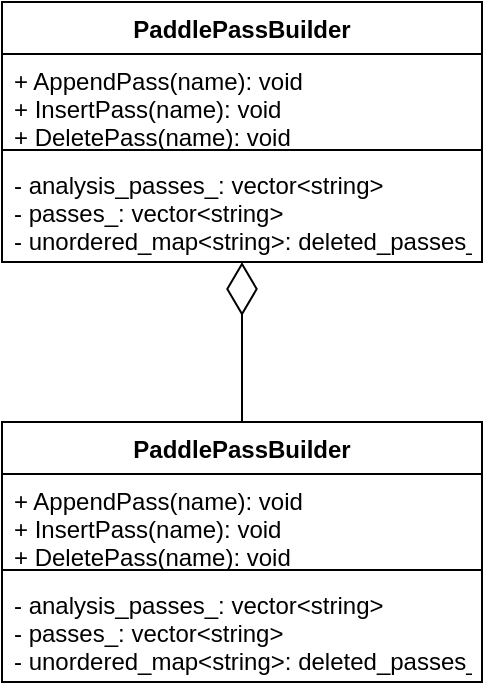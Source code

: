 <mxfile version="20.2.3" type="github" pages="2">
  <diagram id="AWOcZCu43fl_KOLMqHl1" name="pretictor">
    <mxGraphModel dx="1151" dy="602" grid="1" gridSize="10" guides="1" tooltips="1" connect="1" arrows="1" fold="1" page="1" pageScale="1" pageWidth="827" pageHeight="1169" math="0" shadow="0">
      <root>
        <mxCell id="0" />
        <mxCell id="1" parent="0" />
        <mxCell id="0PC621j1DnHE-il28fqa-1" value="PaddlePassBuilder" style="swimlane;fontStyle=1;align=center;verticalAlign=top;childLayout=stackLayout;horizontal=1;startSize=26;horizontalStack=0;resizeParent=1;resizeParentMax=0;resizeLast=0;collapsible=1;marginBottom=0;" vertex="1" parent="1">
          <mxGeometry x="200" y="70" width="240" height="130" as="geometry" />
        </mxCell>
        <mxCell id="0PC621j1DnHE-il28fqa-2" value="+ AppendPass(name): void&#xa;+ InsertPass(name): void&#xa;+ DeletePass(name): void " style="text;strokeColor=none;fillColor=none;align=left;verticalAlign=top;spacingLeft=4;spacingRight=4;overflow=hidden;rotatable=0;points=[[0,0.5],[1,0.5]];portConstraint=eastwest;" vertex="1" parent="0PC621j1DnHE-il28fqa-1">
          <mxGeometry y="26" width="240" height="44" as="geometry" />
        </mxCell>
        <mxCell id="0PC621j1DnHE-il28fqa-3" value="" style="line;strokeWidth=1;fillColor=none;align=left;verticalAlign=middle;spacingTop=-1;spacingLeft=3;spacingRight=3;rotatable=0;labelPosition=right;points=[];portConstraint=eastwest;" vertex="1" parent="0PC621j1DnHE-il28fqa-1">
          <mxGeometry y="70" width="240" height="8" as="geometry" />
        </mxCell>
        <mxCell id="0PC621j1DnHE-il28fqa-4" value="- analysis_passes_: vector&lt;string&gt;&#xa;- passes_: vector&lt;string&gt;&#xa;- unordered_map&lt;string&gt;: deleted_passes_" style="text;strokeColor=none;fillColor=none;align=left;verticalAlign=top;spacingLeft=4;spacingRight=4;overflow=hidden;rotatable=0;points=[[0,0.5],[1,0.5]];portConstraint=eastwest;" vertex="1" parent="0PC621j1DnHE-il28fqa-1">
          <mxGeometry y="78" width="240" height="52" as="geometry" />
        </mxCell>
        <mxCell id="0PC621j1DnHE-il28fqa-5" value="PaddlePassBuilder" style="swimlane;fontStyle=1;align=center;verticalAlign=top;childLayout=stackLayout;horizontal=1;startSize=26;horizontalStack=0;resizeParent=1;resizeParentMax=0;resizeLast=0;collapsible=1;marginBottom=0;" vertex="1" parent="1">
          <mxGeometry x="200" y="280" width="240" height="130" as="geometry" />
        </mxCell>
        <mxCell id="0PC621j1DnHE-il28fqa-6" value="+ AppendPass(name): void&#xa;+ InsertPass(name): void&#xa;+ DeletePass(name): void " style="text;strokeColor=none;fillColor=none;align=left;verticalAlign=top;spacingLeft=4;spacingRight=4;overflow=hidden;rotatable=0;points=[[0,0.5],[1,0.5]];portConstraint=eastwest;" vertex="1" parent="0PC621j1DnHE-il28fqa-5">
          <mxGeometry y="26" width="240" height="44" as="geometry" />
        </mxCell>
        <mxCell id="0PC621j1DnHE-il28fqa-7" value="" style="line;strokeWidth=1;fillColor=none;align=left;verticalAlign=middle;spacingTop=-1;spacingLeft=3;spacingRight=3;rotatable=0;labelPosition=right;points=[];portConstraint=eastwest;" vertex="1" parent="0PC621j1DnHE-il28fqa-5">
          <mxGeometry y="70" width="240" height="8" as="geometry" />
        </mxCell>
        <mxCell id="0PC621j1DnHE-il28fqa-8" value="- analysis_passes_: vector&lt;string&gt;&#xa;- passes_: vector&lt;string&gt;&#xa;- unordered_map&lt;string&gt;: deleted_passes_" style="text;strokeColor=none;fillColor=none;align=left;verticalAlign=top;spacingLeft=4;spacingRight=4;overflow=hidden;rotatable=0;points=[[0,0.5],[1,0.5]];portConstraint=eastwest;" vertex="1" parent="0PC621j1DnHE-il28fqa-5">
          <mxGeometry y="78" width="240" height="52" as="geometry" />
        </mxCell>
        <mxCell id="0PC621j1DnHE-il28fqa-10" value="" style="endArrow=diamondThin;endFill=0;endSize=24;html=1;rounded=0;exitX=0.5;exitY=0;exitDx=0;exitDy=0;" edge="1" parent="1" source="0PC621j1DnHE-il28fqa-5" target="0PC621j1DnHE-il28fqa-4">
          <mxGeometry width="160" relative="1" as="geometry">
            <mxPoint x="450" y="250" as="sourcePoint" />
            <mxPoint x="610" y="250" as="targetPoint" />
          </mxGeometry>
        </mxCell>
      </root>
    </mxGraphModel>
  </diagram>
  <diagram id="8zgrNYFM5kxyyUlaMys1" name="executor">
    <mxGraphModel dx="2256" dy="1790" grid="0" gridSize="10" guides="1" tooltips="1" connect="1" arrows="1" fold="1" page="1" pageScale="1" pageWidth="827" pageHeight="1169" math="0" shadow="0">
      <root>
        <mxCell id="0" />
        <mxCell id="1" parent="0" />
        <mxCell id="7WLHaZvOcK6RHJFrd4OO-1" value="NaiveExecutor" style="swimlane;fontStyle=1;align=center;verticalAlign=top;childLayout=stackLayout;horizontal=1;startSize=26;horizontalStack=0;resizeParent=1;resizeParentMax=0;resizeLast=0;collapsible=1;marginBottom=0;" parent="1" vertex="1">
          <mxGeometry x="-30" y="620" width="330" height="200" as="geometry" />
        </mxCell>
        <mxCell id="7WLHaZvOcK6RHJFrd4OO-2" value="- place_: Place&#xa;- ops_: vector&lt;unique_ptr&lt;OperatorBase&gt;&gt;&#xa;- scope_: Scope*" style="text;strokeColor=none;fillColor=none;align=left;verticalAlign=top;spacingLeft=4;spacingRight=4;overflow=hidden;rotatable=0;points=[[0,0.5],[1,0.5]];portConstraint=eastwest;" parent="7WLHaZvOcK6RHJFrd4OO-1" vertex="1">
          <mxGeometry y="26" width="330" height="44" as="geometry" />
        </mxCell>
        <mxCell id="7WLHaZvOcK6RHJFrd4OO-3" value="" style="line;strokeWidth=1;fillColor=none;align=left;verticalAlign=middle;spacingTop=-1;spacingLeft=3;spacingRight=3;rotatable=0;labelPosition=right;points=[];portConstraint=eastwest;" parent="7WLHaZvOcK6RHJFrd4OO-1" vertex="1">
          <mxGeometry y="70" width="330" height="8" as="geometry" />
        </mxCell>
        <mxCell id="7WLHaZvOcK6RHJFrd4OO-4" value="+ Run(): void&#xa;+ Prepare(scope, desc, block_id, with_feed_fetch_ops): void&#xa;+ CreateVariables(desc, block_id, persistable, scope): void&#xa;+ CleanFeedFetchOps(): void&#xa;+ ResetTrtOps(num): void&#xa;+ FindTensor(name): LoDTensor*&#xa;+ scope(): Scope*&#xa;- CreateOps(desc, block_id, with_feed_fetch_ops): void" style="text;strokeColor=none;fillColor=none;align=left;verticalAlign=top;spacingLeft=4;spacingRight=4;overflow=hidden;rotatable=0;points=[[0,0.5],[1,0.5]];portConstraint=eastwest;" parent="7WLHaZvOcK6RHJFrd4OO-1" vertex="1">
          <mxGeometry y="78" width="330" height="122" as="geometry" />
        </mxCell>
        <mxCell id="7WLHaZvOcK6RHJFrd4OO-5" value="Predictor" style="swimlane;fontStyle=1;align=center;verticalAlign=top;childLayout=stackLayout;horizontal=1;startSize=26;horizontalStack=0;resizeParent=1;resizeParentMax=0;resizeLast=0;collapsible=1;marginBottom=0;" parent="1" vertex="1">
          <mxGeometry x="400" y="-20" width="270" height="190" as="geometry" />
        </mxCell>
        <mxCell id="7WLHaZvOcK6RHJFrd4OO-6" value="+ predictor_: unique_ptr&lt;PaddlePredictor&gt;" style="text;strokeColor=none;fillColor=none;align=left;verticalAlign=top;spacingLeft=4;spacingRight=4;overflow=hidden;rotatable=0;points=[[0,0.5],[1,0.5]];portConstraint=eastwest;" parent="7WLHaZvOcK6RHJFrd4OO-5" vertex="1">
          <mxGeometry y="26" width="270" height="24" as="geometry" />
        </mxCell>
        <mxCell id="7WLHaZvOcK6RHJFrd4OO-7" value="" style="line;strokeWidth=1;fillColor=none;align=left;verticalAlign=middle;spacingTop=-1;spacingLeft=3;spacingRight=3;rotatable=0;labelPosition=right;points=[];portConstraint=eastwest;" parent="7WLHaZvOcK6RHJFrd4OO-5" vertex="1">
          <mxGeometry y="50" width="270" height="8" as="geometry" />
        </mxCell>
        <mxCell id="7WLHaZvOcK6RHJFrd4OO-8" value="+ Predictor(config)&#xa;+ Run(): bool&#xa;+ Clone(): unique_ptr&lt;Predictor&gt;&#xa;+ GetInputHandle(name): unique_ptr&lt;Tensor&gt;&#xa;+ GetOutputHandle(name): unique_ptr&lt;Tensor&gt;&#xa;+ GetInputNames(): vector&lt;string&gt;&#xa;+ GetOutputName(): vector&lt;string&gt;&#xa;+ TryShrinkMemory(): unit64_t&#xa;+ ClearIntermediateTensor(): void" style="text;strokeColor=none;fillColor=none;align=left;verticalAlign=top;spacingLeft=4;spacingRight=4;overflow=hidden;rotatable=0;points=[[0,0.5],[1,0.5]];portConstraint=eastwest;" parent="7WLHaZvOcK6RHJFrd4OO-5" vertex="1">
          <mxGeometry y="58" width="270" height="132" as="geometry" />
        </mxCell>
        <mxCell id="7WLHaZvOcK6RHJFrd4OO-9" value="PaddlePredictor" style="swimlane;fontStyle=1;align=center;verticalAlign=top;childLayout=stackLayout;horizontal=1;startSize=26;horizontalStack=0;resizeParent=1;resizeParentMax=0;resizeLast=0;collapsible=1;marginBottom=0;" parent="1" vertex="1">
          <mxGeometry x="790" y="-20" width="310" height="220" as="geometry" />
        </mxCell>
        <mxCell id="7WLHaZvOcK6RHJFrd4OO-10" value="+ predictor_: unique_ptr&lt;PaddlePredictor&gt;" style="text;strokeColor=none;fillColor=none;align=left;verticalAlign=top;spacingLeft=4;spacingRight=4;overflow=hidden;rotatable=0;points=[[0,0.5],[1,0.5]];portConstraint=eastwest;" parent="7WLHaZvOcK6RHJFrd4OO-9" vertex="1">
          <mxGeometry y="26" width="310" height="24" as="geometry" />
        </mxCell>
        <mxCell id="7WLHaZvOcK6RHJFrd4OO-11" value="" style="line;strokeWidth=1;fillColor=none;align=left;verticalAlign=middle;spacingTop=-1;spacingLeft=3;spacingRight=3;rotatable=0;labelPosition=right;points=[];portConstraint=eastwest;" parent="7WLHaZvOcK6RHJFrd4OO-9" vertex="1">
          <mxGeometry y="50" width="310" height="8" as="geometry" />
        </mxCell>
        <mxCell id="7WLHaZvOcK6RHJFrd4OO-12" value="+ Predictor(config)&#xa;+ Run(inputs, output_data, batch_size): bool&#xa;+ ZeroCopyRun(): bool&#xa;+ Clone(): unique_ptr&lt;PaddlePredictor&gt;&#xa;+ GetInputTensorShape(): map&lt;string, vector&lt;int64_t&gt;&gt;&#xa;+ GetInputTensor(name): unique_ptr&lt;ZeroCopyTensor&gt;&#xa;+ GetOutputTensor(name): unique_ptr&lt;ZeroCopyTensor&gt;&#xa;+ GetInputNames(): vector&lt;string&gt;&#xa;+ GetOutputName(): vector&lt;string&gt;&#xa;+ TryShrinkMemory(): unit64_t&#xa;+ ClearIntermediateTensor(): void" style="text;strokeColor=none;fillColor=none;align=left;verticalAlign=top;spacingLeft=4;spacingRight=4;overflow=hidden;rotatable=0;points=[[0,0.5],[1,0.5]];portConstraint=eastwest;" parent="7WLHaZvOcK6RHJFrd4OO-9" vertex="1">
          <mxGeometry y="58" width="310" height="162" as="geometry" />
        </mxCell>
        <mxCell id="7WLHaZvOcK6RHJFrd4OO-13" value="AnalysisPredictor" style="swimlane;fontStyle=1;align=center;verticalAlign=top;childLayout=stackLayout;horizontal=1;startSize=26;horizontalStack=0;resizeParent=1;resizeParentMax=0;resizeLast=0;collapsible=1;marginBottom=0;" parent="1" vertex="1">
          <mxGeometry x="540" y="320" width="310" height="510" as="geometry" />
        </mxCell>
        <mxCell id="7WLHaZvOcK6RHJFrd4OO-14" value="- config_: AnalysisConfig&#xa;- executor_: unique_ptr&lt;NaiveExecutor&gt;&#xa;- place_: Place&#xa;- scope_: Scope&#xa;- inference_program: shared_ptr&lt;ProgramDesc&gt;&#xa;- op_compatible_map_: OpCompatibleMap&#xa;- feeds_: vector&lt;OpDesc*&gt;&#xa;- fetches_: vector&lt;OpDesc*&gt;&#xa;- feed_tensors_: vector&lt;LoDTensor&gt;&#xa;- predictor_id_: int&#xa;- status_is_cloned_: bool" style="text;strokeColor=none;fillColor=none;align=left;verticalAlign=top;spacingLeft=4;spacingRight=4;overflow=hidden;rotatable=0;points=[[0,0.5],[1,0.5]];portConstraint=eastwest;" parent="7WLHaZvOcK6RHJFrd4OO-13" vertex="1">
          <mxGeometry y="26" width="310" height="184" as="geometry" />
        </mxCell>
        <mxCell id="7WLHaZvOcK6RHJFrd4OO-15" value="" style="line;strokeWidth=1;fillColor=none;align=left;verticalAlign=middle;spacingTop=-1;spacingLeft=3;spacingRight=3;rotatable=0;labelPosition=right;points=[];portConstraint=eastwest;" parent="7WLHaZvOcK6RHJFrd4OO-13" vertex="1">
          <mxGeometry y="210" width="310" height="8" as="geometry" />
        </mxCell>
        <mxCell id="7WLHaZvOcK6RHJFrd4OO-16" value="+ Init(parent_scope, program): bool&#xa;+ Run(inputs, output_data, batch_size): bool&#xa;+ ZeroCopyRun(): bool&#xa;+ Clone(): unique_ptr&lt;PaddlePredictor&gt;&#xa;+ GetInputTensorShape(): map&lt;string, vector&lt;int64_t&gt;&gt;&#xa;+ GetInputTensor(name): unique_ptr&lt;ZeroCopyTensor&gt;&#xa;+ GetOutputTensor(name): unique_ptr&lt;ZeroCopyTensor&gt;&#xa;+ GetInputNames(): vector&lt;string&gt;&#xa;+ GetOutputName(): vector&lt;string&gt;&#xa;+ TryShrinkMemory(): unit64_t&#xa;+ ClearIntermediateTensor(): void&#xa;- PrepareProgram(parent_scope): bool&#xa;- CreateExecutor(): bool&#xa;- PrepareExecutor(): bool&#xa;- LoadProgramDesc(): bool&#xa;- LoadParametors(): bool&#xa;- SetFeed(input_datas, scope): bool&#xa;- GetFetch(output_data, scope): bool&#xa;- StatisticShapeRangeInfo(): void&#xa;- CollectShapeRangeInfo(): void" style="text;strokeColor=none;fillColor=none;align=left;verticalAlign=top;spacingLeft=4;spacingRight=4;overflow=hidden;rotatable=0;points=[[0,0.5],[1,0.5]];portConstraint=eastwest;" parent="7WLHaZvOcK6RHJFrd4OO-13" vertex="1">
          <mxGeometry y="218" width="310" height="292" as="geometry" />
        </mxCell>
        <mxCell id="7WLHaZvOcK6RHJFrd4OO-18" value="AnalysisPredictor" style="swimlane;fontStyle=1;align=center;verticalAlign=top;childLayout=stackLayout;horizontal=1;startSize=26;horizontalStack=0;resizeParent=1;resizeParentMax=0;resizeLast=0;collapsible=1;marginBottom=0;" parent="1" vertex="1">
          <mxGeometry x="790" y="-20" width="310" height="220" as="geometry" />
        </mxCell>
        <mxCell id="7WLHaZvOcK6RHJFrd4OO-19" value="+ predictor_: unique_ptr&lt;PaddlePredictor&gt;" style="text;strokeColor=none;fillColor=none;align=left;verticalAlign=top;spacingLeft=4;spacingRight=4;overflow=hidden;rotatable=0;points=[[0,0.5],[1,0.5]];portConstraint=eastwest;" parent="7WLHaZvOcK6RHJFrd4OO-18" vertex="1">
          <mxGeometry y="26" width="310" height="24" as="geometry" />
        </mxCell>
        <mxCell id="7WLHaZvOcK6RHJFrd4OO-20" value="" style="line;strokeWidth=1;fillColor=none;align=left;verticalAlign=middle;spacingTop=-1;spacingLeft=3;spacingRight=3;rotatable=0;labelPosition=right;points=[];portConstraint=eastwest;" parent="7WLHaZvOcK6RHJFrd4OO-18" vertex="1">
          <mxGeometry y="50" width="310" height="8" as="geometry" />
        </mxCell>
        <mxCell id="7WLHaZvOcK6RHJFrd4OO-21" value="+ Predictor(config)&#xa;+ Run(inputs, output_data, batch_size): bool&#xa;+ ZeroCopyRun(): bool&#xa;+ Clone(): unique_ptr&lt;PaddlePredictor&gt;&#xa;+ GetInputTensorShape(): map&lt;string, vector&lt;int64_t&gt;&gt;&#xa;+ GetInputTensor(name): unique_ptr&lt;ZeroCopyTensor&gt;&#xa;+ GetOutputTensor(name): unique_ptr&lt;ZeroCopyTensor&gt;&#xa;+ GetInputNames(): vector&lt;string&gt;&#xa;+ GetOutputName(): vector&lt;string&gt;&#xa;+ TryShrinkMemory(): unit64_t&#xa;+ ClearIntermediateTensor(): void" style="text;strokeColor=none;fillColor=none;align=left;verticalAlign=top;spacingLeft=4;spacingRight=4;overflow=hidden;rotatable=0;points=[[0,0.5],[1,0.5]];portConstraint=eastwest;" parent="7WLHaZvOcK6RHJFrd4OO-18" vertex="1">
          <mxGeometry y="58" width="310" height="162" as="geometry" />
        </mxCell>
        <mxCell id="7WLHaZvOcK6RHJFrd4OO-24" value="PaddlePredictor" style="swimlane;fontStyle=1;align=center;verticalAlign=top;childLayout=stackLayout;horizontal=1;startSize=26;horizontalStack=0;resizeParent=1;resizeParentMax=0;resizeLast=0;collapsible=1;marginBottom=0;" parent="1" vertex="1">
          <mxGeometry x="790" y="-20" width="310" height="220" as="geometry" />
        </mxCell>
        <mxCell id="7WLHaZvOcK6RHJFrd4OO-25" value="+ predictor_: unique_ptr&lt;PaddlePredictor&gt;" style="text;strokeColor=none;fillColor=none;align=left;verticalAlign=top;spacingLeft=4;spacingRight=4;overflow=hidden;rotatable=0;points=[[0,0.5],[1,0.5]];portConstraint=eastwest;" parent="7WLHaZvOcK6RHJFrd4OO-24" vertex="1">
          <mxGeometry y="26" width="310" height="24" as="geometry" />
        </mxCell>
        <mxCell id="7WLHaZvOcK6RHJFrd4OO-26" value="" style="line;strokeWidth=1;fillColor=none;align=left;verticalAlign=middle;spacingTop=-1;spacingLeft=3;spacingRight=3;rotatable=0;labelPosition=right;points=[];portConstraint=eastwest;" parent="7WLHaZvOcK6RHJFrd4OO-24" vertex="1">
          <mxGeometry y="50" width="310" height="8" as="geometry" />
        </mxCell>
        <mxCell id="7WLHaZvOcK6RHJFrd4OO-27" value="+ Predictor(config)&#xa;+ Run(inputs, output_data, batch_size): bool&#xa;+ ZeroCopyRun(): bool&#xa;+ Clone(): unique_ptr&lt;PaddlePredictor&gt;&#xa;+ GetInputTensorShape(): map&lt;string, vector&lt;int64_t&gt;&gt;&#xa;+ GetInputTensor(name): unique_ptr&lt;ZeroCopyTensor&gt;&#xa;+ GetOutputTensor(name): unique_ptr&lt;ZeroCopyTensor&gt;&#xa;+ GetInputNames(): vector&lt;string&gt;&#xa;+ GetOutputName(): vector&lt;string&gt;&#xa;+ TryShrinkMemory(): unit64_t&#xa;+ ClearIntermediateTensor(): void" style="text;strokeColor=none;fillColor=none;align=left;verticalAlign=top;spacingLeft=4;spacingRight=4;overflow=hidden;rotatable=0;points=[[0,0.5],[1,0.5]];portConstraint=eastwest;" parent="7WLHaZvOcK6RHJFrd4OO-24" vertex="1">
          <mxGeometry y="58" width="310" height="162" as="geometry" />
        </mxCell>
        <mxCell id="7WLHaZvOcK6RHJFrd4OO-29" value="" style="endArrow=block;dashed=1;endFill=0;endSize=12;html=1;rounded=0;entryX=0.682;entryY=1.025;entryDx=0;entryDy=0;entryPerimeter=0;exitX=0.5;exitY=0;exitDx=0;exitDy=0;" parent="1" target="7WLHaZvOcK6RHJFrd4OO-27" edge="1" source="UizxXosjJBzB0mAwTxcn-2">
          <mxGeometry width="160" relative="1" as="geometry">
            <mxPoint x="1104.5" y="270" as="sourcePoint" />
            <mxPoint x="1104.5" y="200" as="targetPoint" />
          </mxGeometry>
        </mxCell>
        <mxCell id="UizxXosjJBzB0mAwTxcn-1" value="1" style="endArrow=open;html=1;endSize=12;startArrow=diamondThin;startSize=14;startFill=0;edgeStyle=orthogonalEdgeStyle;align=left;verticalAlign=bottom;rounded=0;entryX=-0.009;entryY=0.227;entryDx=0;entryDy=0;entryPerimeter=0;" edge="1" parent="1" target="7WLHaZvOcK6RHJFrd4OO-27">
          <mxGeometry x="-1" y="3" relative="1" as="geometry">
            <mxPoint x="670" y="74.5" as="sourcePoint" />
            <mxPoint x="790" y="84" as="targetPoint" />
            <Array as="points" />
          </mxGeometry>
        </mxCell>
        <mxCell id="UizxXosjJBzB0mAwTxcn-2" value="ONNXRuntimePredictor" style="swimlane;fontStyle=1;align=center;verticalAlign=top;childLayout=stackLayout;horizontal=1;startSize=26;horizontalStack=0;resizeParent=1;resizeParentMax=0;resizeLast=0;collapsible=1;marginBottom=0;" vertex="1" parent="1">
          <mxGeometry x="980" y="320" width="310" height="490" as="geometry" />
        </mxCell>
        <mxCell id="UizxXosjJBzB0mAwTxcn-3" value="- config_: AnalysisConfig&#xa;- executor_: unique_ptr&lt;NaiveExecutor&gt;&#xa;- place_: Place&#xa;- scope_: Scope&#xa;- inference_program: shared_ptr&lt;ProgramDesc&gt;&#xa;- op_compatible_map_: OpCompatibleMap&#xa;- feeds_: vector&lt;OpDesc*&gt;&#xa;- fetches_: vector&lt;OpDesc*&gt;&#xa;- feed_tensors_: vector&lt;LoDTensor&gt;&#xa;- predictor_id_: int&#xa;- status_is_cloned_: bool" style="text;strokeColor=none;fillColor=none;align=left;verticalAlign=top;spacingLeft=4;spacingRight=4;overflow=hidden;rotatable=0;points=[[0,0.5],[1,0.5]];portConstraint=eastwest;" vertex="1" parent="UizxXosjJBzB0mAwTxcn-2">
          <mxGeometry y="26" width="310" height="164" as="geometry" />
        </mxCell>
        <mxCell id="UizxXosjJBzB0mAwTxcn-4" value="" style="line;strokeWidth=1;fillColor=none;align=left;verticalAlign=middle;spacingTop=-1;spacingLeft=3;spacingRight=3;rotatable=0;labelPosition=right;points=[];portConstraint=eastwest;" vertex="1" parent="UizxXosjJBzB0mAwTxcn-2">
          <mxGeometry y="190" width="310" height="8" as="geometry" />
        </mxCell>
        <mxCell id="UizxXosjJBzB0mAwTxcn-5" value="+ Init(parent_scope, program): bool&#xa;+ Run(inputs, output_data, batch_size): bool&#xa;+ ZeroCopyRun(): bool&#xa;+ Clone(): unique_ptr&lt;PaddlePredictor&gt;&#xa;+ GetInputTensorShape(): map&lt;string, vector&lt;int64_t&gt;&gt;&#xa;+ GetInputTensor(name): unique_ptr&lt;ZeroCopyTensor&gt;&#xa;+ GetOutputTensor(name): unique_ptr&lt;ZeroCopyTensor&gt;&#xa;+ GetInputNames(): vector&lt;string&gt;&#xa;+ GetOutputName(): vector&lt;string&gt;&#xa;+ TryShrinkMemory(): unit64_t&#xa;+ ClearIntermediateTensor(): void&#xa;- PrepareProgram(parent_scope): bool&#xa;- CreateExecutor(): bool&#xa;- PrepareExecutor(): bool&#xa;- LoadProgramDesc(): bool&#xa;- LoadParametors(): bool&#xa;- SetFeed(input_datas, scope): bool&#xa;- GetFetch(output_data, scope): bool&#xa;- StatisticShapeRangeInfo(): void&#xa;- CollectShapeRangeInfo(): void" style="text;strokeColor=none;fillColor=none;align=left;verticalAlign=top;spacingLeft=4;spacingRight=4;overflow=hidden;rotatable=0;points=[[0,0.5],[1,0.5]];portConstraint=eastwest;" vertex="1" parent="UizxXosjJBzB0mAwTxcn-2">
          <mxGeometry y="198" width="310" height="292" as="geometry" />
        </mxCell>
        <mxCell id="UizxXosjJBzB0mAwTxcn-6" value="" style="endArrow=block;dashed=1;endFill=0;endSize=12;html=1;rounded=0;entryX=0.682;entryY=1.025;entryDx=0;entryDy=0;entryPerimeter=0;" edge="1" parent="1">
          <mxGeometry width="160" relative="1" as="geometry">
            <mxPoint x="690" y="316" as="sourcePoint" />
            <mxPoint x="870.0" y="200.0" as="targetPoint" />
          </mxGeometry>
        </mxCell>
      </root>
    </mxGraphModel>
  </diagram>
</mxfile>
